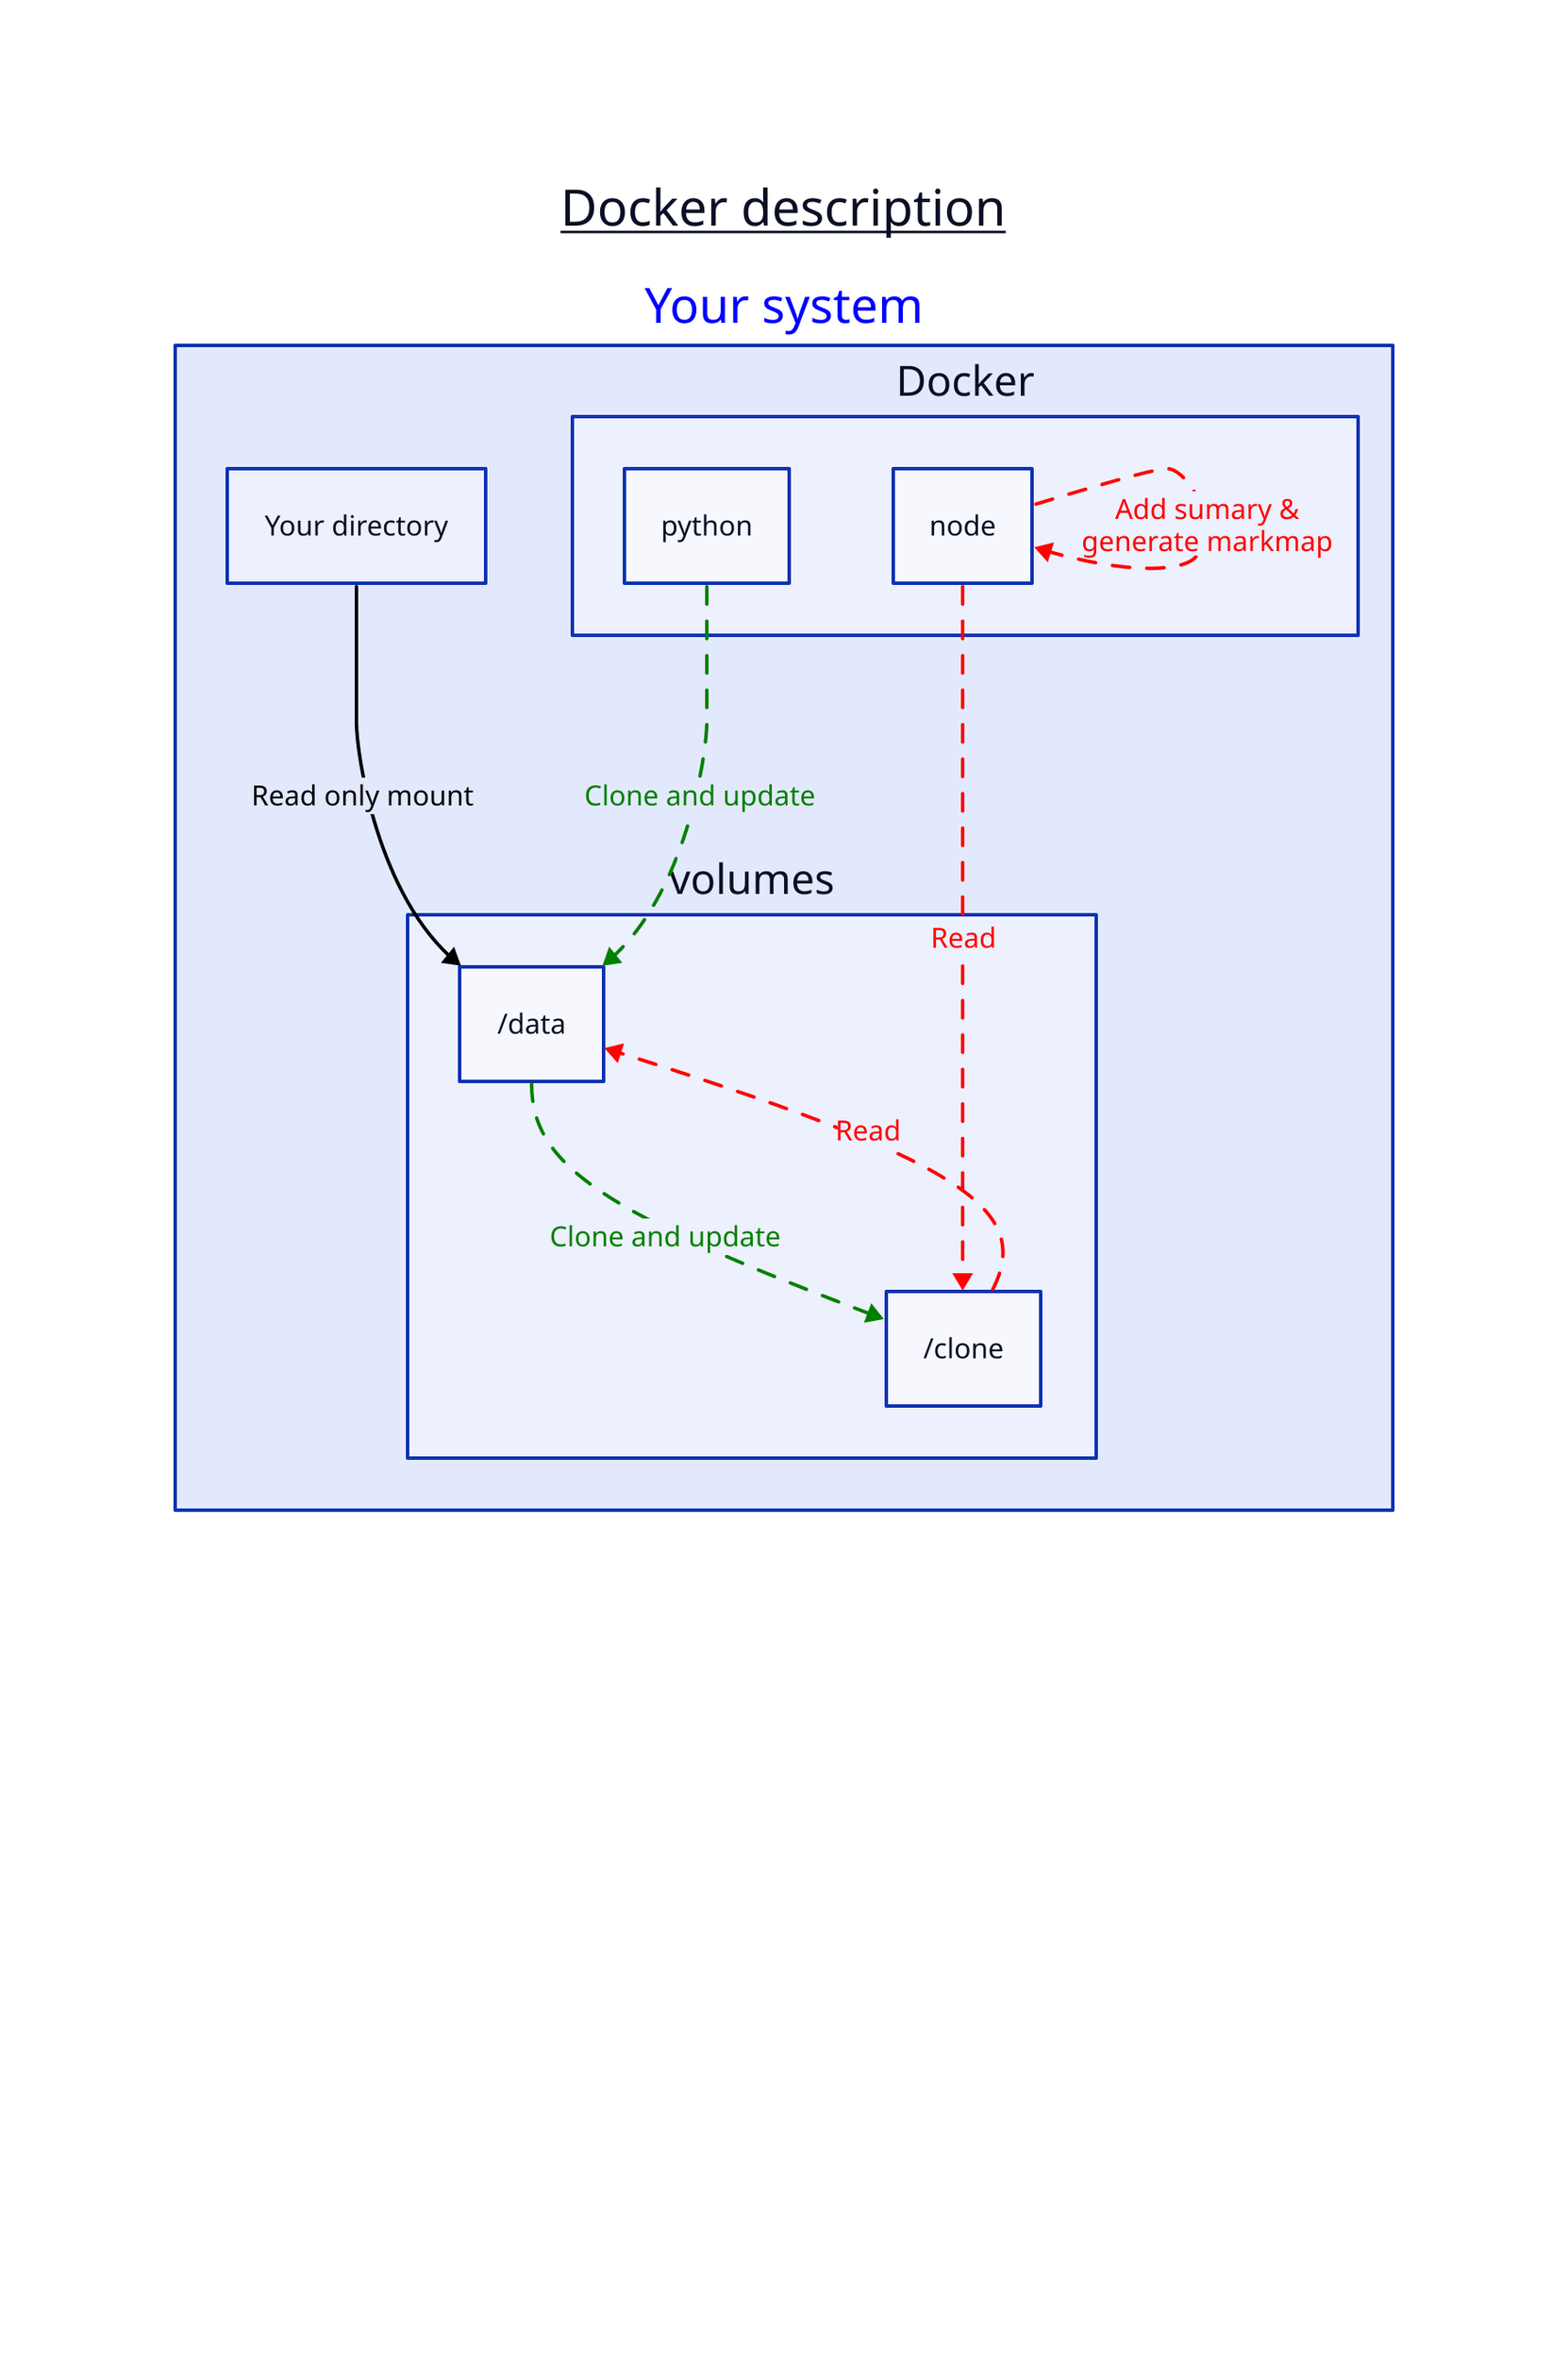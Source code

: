 title: Docker description {
  near: top-center
  shape: text
  style: {
    font-size: 29
    bold: true
    underline: true
  }
}
Your system: {style.font-color: blue}
Your system.Docker.python
Your system.Docker.node
Your system.volumes./clone
Your system.volumes./data

Your system.Your directory -> Your system.volumes./data: Read only mount {style.stroke: black; style.font-color: black}

Your system.Docker.python -> Your system.volumes./data -> Your system.volumes./clone: Clone and update {style.animated: true; style.stroke: green; style.font-color: green}
Your system.Docker.node -> Your system.volumes./clone -> Your system.volumes./data: Read {style.animated: true; style.stroke: red; style.font-color: red}
Your system.Docker.node -> Your system.Docker.node : Add sumary & \ngenerate markmap  {style.animated: true; style.stroke: red; style.font-color: red}
explanation: |md
  # How it works ?
  ## Python docker
    - Creates a clone of your mounted directory.
    - Watches for changes and reflects them on the cloned directory.
    - (Re-)Generates directory summary.
  ## Node docker
    - Delivers your notes with summary.
    - Generates markmap file.
    - Generates asciidoc and markdown preview.
| {near: bottom-center}
